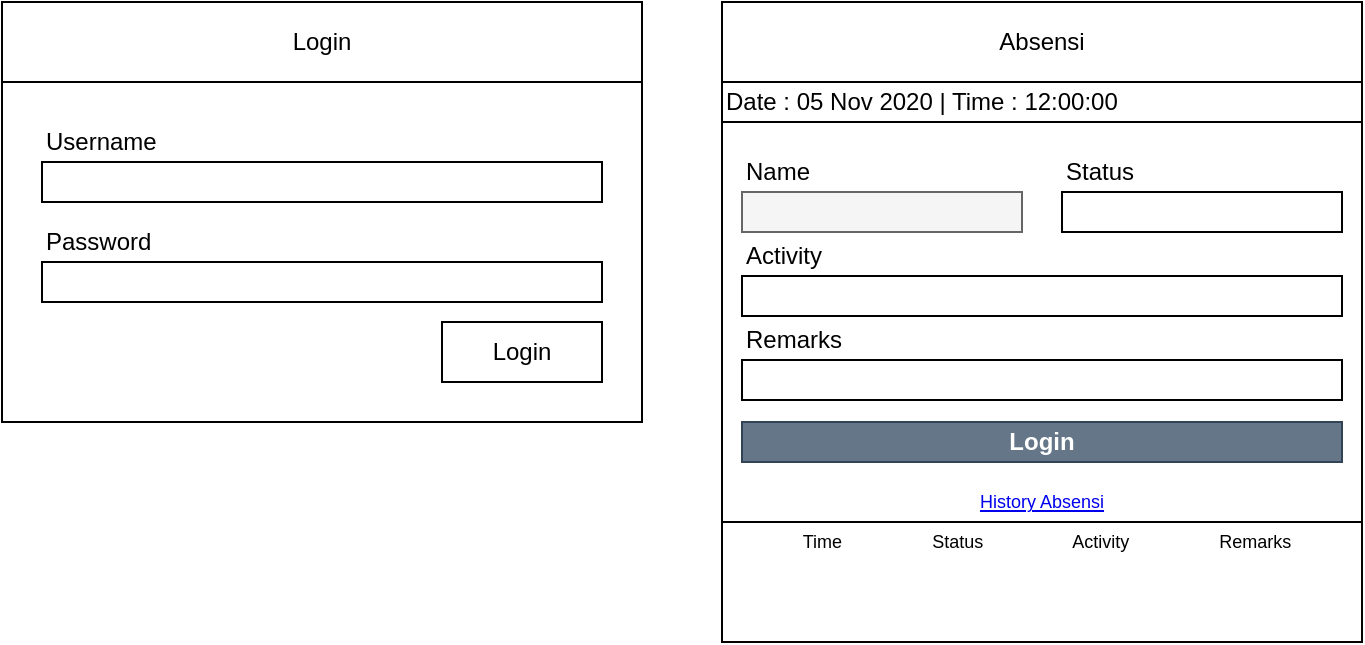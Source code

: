 <mxfile version="13.10.9" type="github">
  <diagram id="mtBHWYNByoEXzdDorYb6" name="Page-1">
    <mxGraphModel dx="652" dy="368" grid="1" gridSize="10" guides="1" tooltips="1" connect="1" arrows="1" fold="1" page="1" pageScale="1" pageWidth="850" pageHeight="1100" math="0" shadow="0">
      <root>
        <mxCell id="0" />
        <mxCell id="1" parent="0" />
        <mxCell id="doo02vCnR_QYg1kmZy5R-2" value="" style="rounded=0;whiteSpace=wrap;html=1;" vertex="1" parent="1">
          <mxGeometry x="40" y="40" width="320" height="210" as="geometry" />
        </mxCell>
        <mxCell id="doo02vCnR_QYg1kmZy5R-4" value="" style="rounded=0;whiteSpace=wrap;html=1;" vertex="1" parent="1">
          <mxGeometry x="40" y="40" width="320" height="40" as="geometry" />
        </mxCell>
        <mxCell id="doo02vCnR_QYg1kmZy5R-5" value="Login" style="text;html=1;strokeColor=none;fillColor=none;align=center;verticalAlign=middle;whiteSpace=wrap;rounded=0;" vertex="1" parent="1">
          <mxGeometry x="180" y="50" width="40" height="20" as="geometry" />
        </mxCell>
        <mxCell id="doo02vCnR_QYg1kmZy5R-7" value="" style="rounded=0;whiteSpace=wrap;html=1;" vertex="1" parent="1">
          <mxGeometry x="60" y="120" width="280" height="20" as="geometry" />
        </mxCell>
        <mxCell id="doo02vCnR_QYg1kmZy5R-8" value="" style="rounded=0;whiteSpace=wrap;html=1;" vertex="1" parent="1">
          <mxGeometry x="60" y="170" width="280" height="20" as="geometry" />
        </mxCell>
        <mxCell id="doo02vCnR_QYg1kmZy5R-9" value="Username" style="text;html=1;strokeColor=none;fillColor=none;align=left;verticalAlign=middle;whiteSpace=wrap;rounded=0;" vertex="1" parent="1">
          <mxGeometry x="60" y="100" width="40" height="20" as="geometry" />
        </mxCell>
        <mxCell id="doo02vCnR_QYg1kmZy5R-10" value="Password" style="text;html=1;strokeColor=none;fillColor=none;align=left;verticalAlign=middle;whiteSpace=wrap;rounded=0;" vertex="1" parent="1">
          <mxGeometry x="60" y="150" width="40" height="20" as="geometry" />
        </mxCell>
        <mxCell id="doo02vCnR_QYg1kmZy5R-11" value="" style="rounded=0;whiteSpace=wrap;html=1;align=left;" vertex="1" parent="1">
          <mxGeometry x="260" y="200" width="80" height="30" as="geometry" />
        </mxCell>
        <mxCell id="doo02vCnR_QYg1kmZy5R-12" value="Login" style="text;html=1;strokeColor=none;fillColor=none;align=center;verticalAlign=middle;whiteSpace=wrap;rounded=0;" vertex="1" parent="1">
          <mxGeometry x="280" y="205" width="40" height="20" as="geometry" />
        </mxCell>
        <mxCell id="doo02vCnR_QYg1kmZy5R-13" value="" style="rounded=0;whiteSpace=wrap;html=1;" vertex="1" parent="1">
          <mxGeometry x="400" y="40" width="320" height="320" as="geometry" />
        </mxCell>
        <mxCell id="doo02vCnR_QYg1kmZy5R-14" value="" style="rounded=0;whiteSpace=wrap;html=1;" vertex="1" parent="1">
          <mxGeometry x="400" y="40" width="320" height="40" as="geometry" />
        </mxCell>
        <mxCell id="doo02vCnR_QYg1kmZy5R-15" value="Absensi" style="text;html=1;strokeColor=none;fillColor=none;align=center;verticalAlign=middle;whiteSpace=wrap;rounded=0;" vertex="1" parent="1">
          <mxGeometry x="540" y="50" width="40" height="20" as="geometry" />
        </mxCell>
        <mxCell id="doo02vCnR_QYg1kmZy5R-16" value="" style="rounded=0;whiteSpace=wrap;html=1;fillColor=#f5f5f5;strokeColor=#666666;fontColor=#333333;" vertex="1" parent="1">
          <mxGeometry x="410" y="135" width="140" height="20" as="geometry" />
        </mxCell>
        <mxCell id="doo02vCnR_QYg1kmZy5R-17" value="" style="rounded=0;whiteSpace=wrap;html=1;" vertex="1" parent="1">
          <mxGeometry x="400" y="300" width="320" height="60" as="geometry" />
        </mxCell>
        <mxCell id="doo02vCnR_QYg1kmZy5R-18" value="Name" style="text;html=1;strokeColor=none;fillColor=none;align=left;verticalAlign=middle;whiteSpace=wrap;rounded=0;" vertex="1" parent="1">
          <mxGeometry x="410" y="115" width="40" height="20" as="geometry" />
        </mxCell>
        <mxCell id="doo02vCnR_QYg1kmZy5R-19" value="Status" style="text;html=1;strokeColor=none;fillColor=none;align=left;verticalAlign=middle;whiteSpace=wrap;rounded=0;" vertex="1" parent="1">
          <mxGeometry x="570" y="115" width="40" height="20" as="geometry" />
        </mxCell>
        <mxCell id="doo02vCnR_QYg1kmZy5R-20" value="" style="rounded=0;whiteSpace=wrap;html=1;align=left;fillColor=#647687;strokeColor=#314354;fontColor=#ffffff;" vertex="1" parent="1">
          <mxGeometry x="410" y="250" width="300" height="20" as="geometry" />
        </mxCell>
        <mxCell id="doo02vCnR_QYg1kmZy5R-21" value="Login" style="text;html=1;strokeColor=none;fillColor=none;align=center;verticalAlign=middle;whiteSpace=wrap;rounded=0;fontColor=#FFFFFF;fontStyle=1" vertex="1" parent="1">
          <mxGeometry x="540" y="250" width="40" height="20" as="geometry" />
        </mxCell>
        <mxCell id="doo02vCnR_QYg1kmZy5R-22" value="" style="rounded=0;whiteSpace=wrap;html=1;align=left;" vertex="1" parent="1">
          <mxGeometry x="400" y="80" width="320" height="20" as="geometry" />
        </mxCell>
        <mxCell id="doo02vCnR_QYg1kmZy5R-23" value="&lt;div&gt;Date : 05 Nov 2020 | Time : 12:00:00&lt;br&gt;&lt;/div&gt;" style="text;html=1;strokeColor=none;fillColor=none;align=left;verticalAlign=middle;whiteSpace=wrap;rounded=0;" vertex="1" parent="1">
          <mxGeometry x="400" y="80" width="320" height="20" as="geometry" />
        </mxCell>
        <mxCell id="doo02vCnR_QYg1kmZy5R-24" value="" style="rounded=0;whiteSpace=wrap;html=1;" vertex="1" parent="1">
          <mxGeometry x="570" y="135" width="140" height="20" as="geometry" />
        </mxCell>
        <mxCell id="doo02vCnR_QYg1kmZy5R-25" value="" style="rounded=0;whiteSpace=wrap;html=1;" vertex="1" parent="1">
          <mxGeometry x="410" y="177" width="300" height="20" as="geometry" />
        </mxCell>
        <mxCell id="doo02vCnR_QYg1kmZy5R-26" value="Activity" style="text;html=1;strokeColor=none;fillColor=none;align=left;verticalAlign=middle;whiteSpace=wrap;rounded=0;" vertex="1" parent="1">
          <mxGeometry x="410" y="157" width="40" height="20" as="geometry" />
        </mxCell>
        <mxCell id="doo02vCnR_QYg1kmZy5R-27" value="" style="rounded=0;whiteSpace=wrap;html=1;" vertex="1" parent="1">
          <mxGeometry x="410" y="219" width="300" height="20" as="geometry" />
        </mxCell>
        <mxCell id="doo02vCnR_QYg1kmZy5R-28" value="Remarks" style="text;html=1;strokeColor=none;fillColor=none;align=left;verticalAlign=middle;whiteSpace=wrap;rounded=0;" vertex="1" parent="1">
          <mxGeometry x="410" y="199" width="40" height="20" as="geometry" />
        </mxCell>
        <mxCell id="doo02vCnR_QYg1kmZy5R-29" value="&lt;div class=&quot;small&quot;&gt;&lt;a&gt;History Absensi&lt;/a&gt;&lt;/div&gt;" style="text;html=1;strokeColor=none;fillColor=none;align=center;verticalAlign=middle;whiteSpace=wrap;rounded=0;fontSize=9;" vertex="1" parent="1">
          <mxGeometry x="400" y="280" width="320" height="20" as="geometry" />
        </mxCell>
        <mxCell id="doo02vCnR_QYg1kmZy5R-30" value="Time&amp;nbsp;&amp;nbsp;&amp;nbsp;&amp;nbsp;&amp;nbsp;&amp;nbsp;&amp;nbsp;&amp;nbsp;&amp;nbsp;&amp;nbsp;&amp;nbsp;&amp;nbsp;&amp;nbsp;&amp;nbsp;&amp;nbsp;&amp;nbsp;&amp;nbsp; Status&amp;nbsp;&amp;nbsp;&amp;nbsp;&amp;nbsp;&amp;nbsp;&amp;nbsp;&amp;nbsp;&amp;nbsp;&amp;nbsp;&amp;nbsp;&amp;nbsp;&amp;nbsp;&amp;nbsp;&amp;nbsp;&amp;nbsp;&amp;nbsp;&amp;nbsp; Activity&amp;nbsp;&amp;nbsp;&amp;nbsp;&amp;nbsp;&amp;nbsp;&amp;nbsp;&amp;nbsp;&amp;nbsp;&amp;nbsp;&amp;nbsp;&amp;nbsp;&amp;nbsp;&amp;nbsp;&amp;nbsp;&amp;nbsp;&amp;nbsp;&amp;nbsp; Remarks" style="text;html=1;strokeColor=none;fillColor=none;align=center;verticalAlign=middle;whiteSpace=wrap;rounded=0;fontSize=9;fontColor=#000000;" vertex="1" parent="1">
          <mxGeometry x="405" y="300" width="315" height="20" as="geometry" />
        </mxCell>
      </root>
    </mxGraphModel>
  </diagram>
</mxfile>
